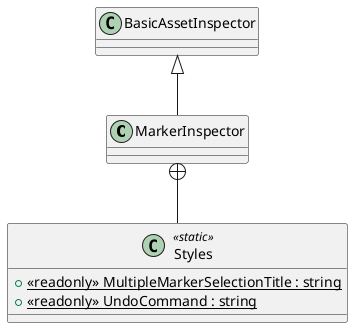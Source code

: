 @startuml
class MarkerInspector {
}
class Styles <<static>> {
    + {static} <<readonly>> MultipleMarkerSelectionTitle : string
    + {static} <<readonly>> UndoCommand : string
}
BasicAssetInspector <|-- MarkerInspector
MarkerInspector +-- Styles
@enduml
